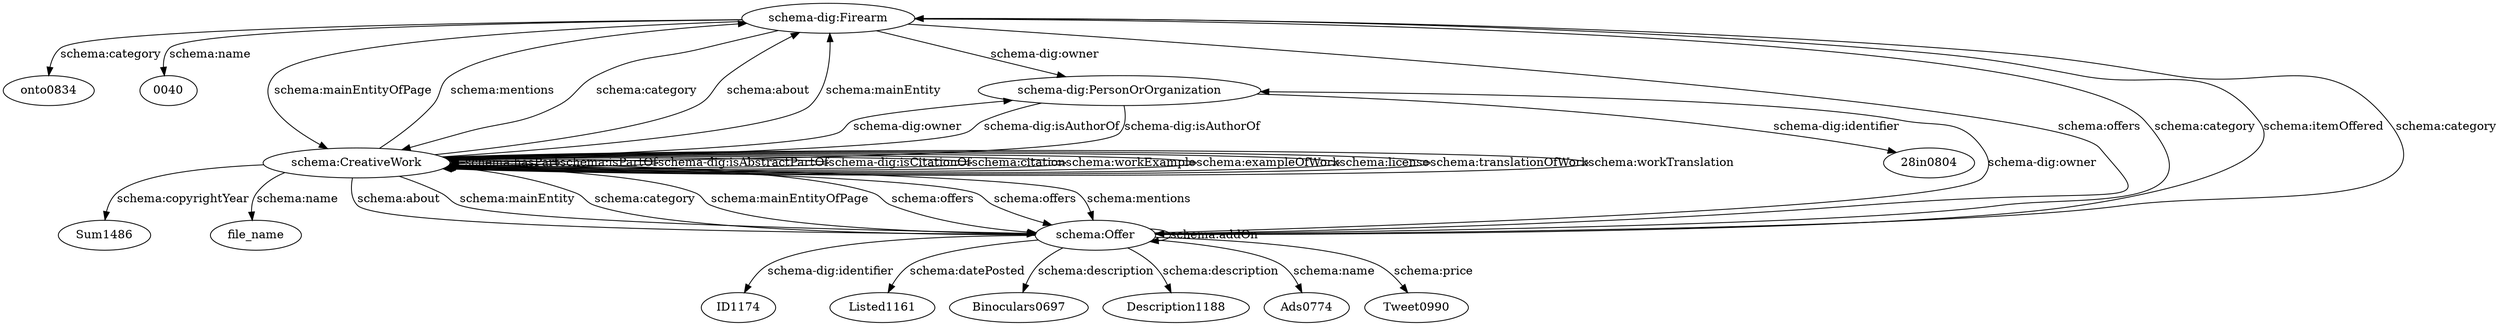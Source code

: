 digraph {
  onto0834 [type=attribute_name,label=onto0834]
  "schema-dig:Firearm1" [type=class_uri,label="schema-dig:Firearm"]
  "0040" [type=attribute_name,label="0040"]
  "28in0804" [type=attribute_name,label="28in0804"]
  "schema-dig:PersonOrOrganization1" [type=class_uri,label="schema-dig:PersonOrOrganization"]
  Sum1486 [type=attribute_name,label=Sum1486]
  "schema:CreativeWork1" [type=class_uri,label="schema:CreativeWork"]
  file_name [type=attribute_name,label=file_name]
  ID1174 [type=attribute_name,label=ID1174]
  "schema:Offer1" [type=class_uri,label="schema:Offer"]
  Listed1161 [type=attribute_name,label=Listed1161]
  Binoculars0697 [type=attribute_name,label=Binoculars0697]
  Description1188 [type=attribute_name,label=Description1188]
  Ads0774 [type=attribute_name,label=Ads0774]
  Tweet0990 [type=attribute_name,label=Tweet0990]
  "schema-dig:Firearm1" -> onto0834 [label="schema:category",type=st_property_uri]
  "schema-dig:Firearm1" -> "0040" [label="schema:name",type=st_property_uri]
  "schema-dig:PersonOrOrganization1" -> "28in0804" [label="schema-dig:identifier",type=st_property_uri]
  "schema:CreativeWork1" -> Sum1486 [label="schema:copyrightYear",type=st_property_uri]
  "schema:CreativeWork1" -> file_name [label="schema:name",type=st_property_uri]
  "schema:Offer1" -> ID1174 [label="schema-dig:identifier",type=st_property_uri]
  "schema:Offer1" -> Listed1161 [label="schema:datePosted",type=st_property_uri]
  "schema:Offer1" -> Binoculars0697 [label="schema:description",type=st_property_uri]
  "schema:Offer1" -> Description1188 [label="schema:description",type=st_property_uri]
  "schema:Offer1" -> Ads0774 [label="schema:name",type=st_property_uri]
  "schema:Offer1" -> Tweet0990 [label="schema:price",type=st_property_uri]
  "schema-dig:PersonOrOrganization1" -> "schema:CreativeWork1" [label="schema-dig:isAuthorOf",type=direct_property_uri,weight=1]
  "schema:CreativeWork1" -> "schema:CreativeWork1" [label="schema:hasPart",type=direct_property_uri,weight=1]
  "schema:CreativeWork1" -> "schema:CreativeWork1" [label="schema:isPartOf",type=direct_property_uri,weight=1]
  "schema:CreativeWork1" -> "schema:CreativeWork1" [label="schema-dig:isAbstractPartOf",type=direct_property_uri,weight=1]
  "schema:CreativeWork1" -> "schema:CreativeWork1" [label="schema-dig:isCitationOf",type=direct_property_uri,weight=1]
  "schema:CreativeWork1" -> "schema:CreativeWork1" [label="schema:citation",type=direct_property_uri,weight=1]
  "schema:CreativeWork1" -> "schema:CreativeWork1" [label="schema:workExample",type=direct_property_uri,weight=1]
  "schema:CreativeWork1" -> "schema:CreativeWork1" [label="schema:exampleOfWork",type=direct_property_uri,weight=1]
  "schema:CreativeWork1" -> "schema:CreativeWork1" [label="schema:license",type=direct_property_uri,weight=1]
  "schema:CreativeWork1" -> "schema:CreativeWork1" [label="schema:translationOfWork",type=direct_property_uri,weight=1]
  "schema:CreativeWork1" -> "schema:CreativeWork1" [label="schema:workTranslation",type=direct_property_uri,weight=1]
  "schema:CreativeWork1" -> "schema:Offer1" [label="schema:offers",type=direct_property_uri,weight=1]
  "schema:Offer1" -> "schema:Offer1" [label="schema:addOn",type=direct_property_uri,weight=1]
  "schema-dig:Firearm1" -> "schema-dig:PersonOrOrganization1" [label="schema-dig:owner",type=inherited,weight=4]
  "schema-dig:Firearm1" -> "schema:CreativeWork1" [label="schema:category",type=inherited,weight=4]
  "schema-dig:Firearm1" -> "schema:CreativeWork1" [label="schema:mainEntityOfPage",type=inherited,weight=4]
  "schema-dig:Firearm1" -> "schema:Offer1" [label="schema:offers",type=inherited,weight=4]
  "schema-dig:Firearm1" -> "schema:Offer1" [label="schema:category",type=inherited,weight=4]
  "schema-dig:PersonOrOrganization1" -> "schema:CreativeWork1" [label="schema-dig:isAuthorOf",type=inherited,weight=4]
  "schema:CreativeWork1" -> "schema-dig:Firearm1" [label="schema:mentions",type=inherited,weight=4]
  "schema:CreativeWork1" -> "schema-dig:Firearm1" [label="schema:about",type=inherited,weight=4]
  "schema:CreativeWork1" -> "schema-dig:Firearm1" [label="schema:mainEntity",type=inherited,weight=4]
  "schema:CreativeWork1" -> "schema-dig:PersonOrOrganization1" [label="schema-dig:owner",type=inherited,weight=4]
  "schema:CreativeWork1" -> "schema:Offer1" [label="schema:offers",type=inherited,weight=4]
  "schema:CreativeWork1" -> "schema:Offer1" [label="schema:mentions",type=inherited,weight=4]
  "schema:CreativeWork1" -> "schema:Offer1" [label="schema:about",type=inherited,weight=4]
  "schema:CreativeWork1" -> "schema:Offer1" [label="schema:mainEntity",type=inherited,weight=4]
  "schema:Offer1" -> "schema-dig:Firearm1" [label="schema:itemOffered",type=inherited,weight=4]
  "schema:Offer1" -> "schema-dig:Firearm1" [label="schema:category",type=inherited,weight=4]
  "schema:Offer1" -> "schema-dig:PersonOrOrganization1" [label="schema-dig:owner",type=inherited,weight=4]
  "schema:Offer1" -> "schema:CreativeWork1" [label="schema:category",type=inherited,weight=4]
  "schema:Offer1" -> "schema:CreativeWork1" [label="schema:mainEntityOfPage",type=inherited,weight=4]
}
